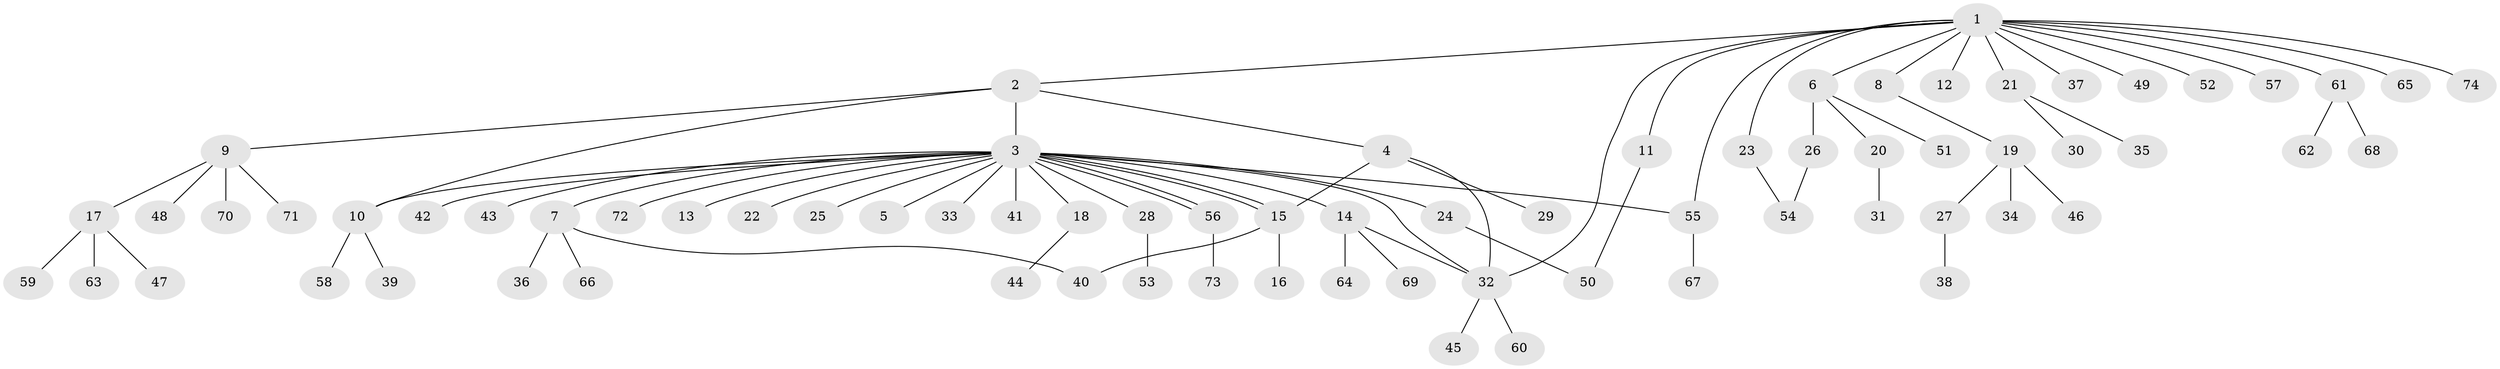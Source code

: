// Generated by graph-tools (version 1.1) at 2025/11/02/27/25 16:11:11]
// undirected, 74 vertices, 84 edges
graph export_dot {
graph [start="1"]
  node [color=gray90,style=filled];
  1;
  2;
  3;
  4;
  5;
  6;
  7;
  8;
  9;
  10;
  11;
  12;
  13;
  14;
  15;
  16;
  17;
  18;
  19;
  20;
  21;
  22;
  23;
  24;
  25;
  26;
  27;
  28;
  29;
  30;
  31;
  32;
  33;
  34;
  35;
  36;
  37;
  38;
  39;
  40;
  41;
  42;
  43;
  44;
  45;
  46;
  47;
  48;
  49;
  50;
  51;
  52;
  53;
  54;
  55;
  56;
  57;
  58;
  59;
  60;
  61;
  62;
  63;
  64;
  65;
  66;
  67;
  68;
  69;
  70;
  71;
  72;
  73;
  74;
  1 -- 2;
  1 -- 6;
  1 -- 8;
  1 -- 11;
  1 -- 12;
  1 -- 21;
  1 -- 23;
  1 -- 32;
  1 -- 37;
  1 -- 49;
  1 -- 52;
  1 -- 55;
  1 -- 57;
  1 -- 61;
  1 -- 65;
  1 -- 74;
  2 -- 3;
  2 -- 4;
  2 -- 9;
  2 -- 10;
  3 -- 5;
  3 -- 7;
  3 -- 10;
  3 -- 13;
  3 -- 14;
  3 -- 15;
  3 -- 15;
  3 -- 18;
  3 -- 22;
  3 -- 24;
  3 -- 25;
  3 -- 28;
  3 -- 32;
  3 -- 33;
  3 -- 41;
  3 -- 42;
  3 -- 43;
  3 -- 55;
  3 -- 56;
  3 -- 56;
  3 -- 72;
  4 -- 15;
  4 -- 29;
  4 -- 32;
  6 -- 20;
  6 -- 26;
  6 -- 51;
  7 -- 36;
  7 -- 40;
  7 -- 66;
  8 -- 19;
  9 -- 17;
  9 -- 48;
  9 -- 70;
  9 -- 71;
  10 -- 39;
  10 -- 58;
  11 -- 50;
  14 -- 32;
  14 -- 64;
  14 -- 69;
  15 -- 16;
  15 -- 40;
  17 -- 47;
  17 -- 59;
  17 -- 63;
  18 -- 44;
  19 -- 27;
  19 -- 34;
  19 -- 46;
  20 -- 31;
  21 -- 30;
  21 -- 35;
  23 -- 54;
  24 -- 50;
  26 -- 54;
  27 -- 38;
  28 -- 53;
  32 -- 45;
  32 -- 60;
  55 -- 67;
  56 -- 73;
  61 -- 62;
  61 -- 68;
}
